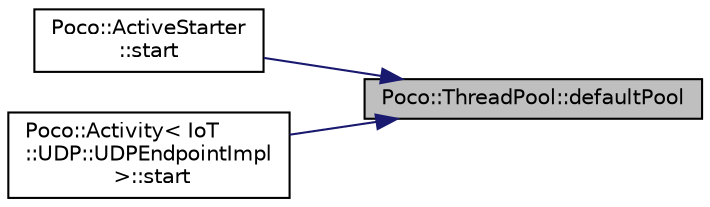 digraph "Poco::ThreadPool::defaultPool"
{
 // LATEX_PDF_SIZE
  edge [fontname="Helvetica",fontsize="10",labelfontname="Helvetica",labelfontsize="10"];
  node [fontname="Helvetica",fontsize="10",shape=record];
  rankdir="RL";
  Node1 [label="Poco::ThreadPool::defaultPool",height=0.2,width=0.4,color="black", fillcolor="grey75", style="filled", fontcolor="black",tooltip=" "];
  Node1 -> Node2 [dir="back",color="midnightblue",fontsize="10",style="solid"];
  Node2 [label="Poco::ActiveStarter\l::start",height=0.2,width=0.4,color="black", fillcolor="white", style="filled",URL="$classPoco_1_1ActiveStarter.html#a9cc982b70bd9126ee4fc8df2966780f1",tooltip=" "];
  Node1 -> Node3 [dir="back",color="midnightblue",fontsize="10",style="solid"];
  Node3 [label="Poco::Activity\< IoT\l::UDP::UDPEndpointImpl\l \>::start",height=0.2,width=0.4,color="black", fillcolor="white", style="filled",URL="$classPoco_1_1Activity.html#aeb95d190e39653462b3b35cb3c36bab6",tooltip=" "];
}
